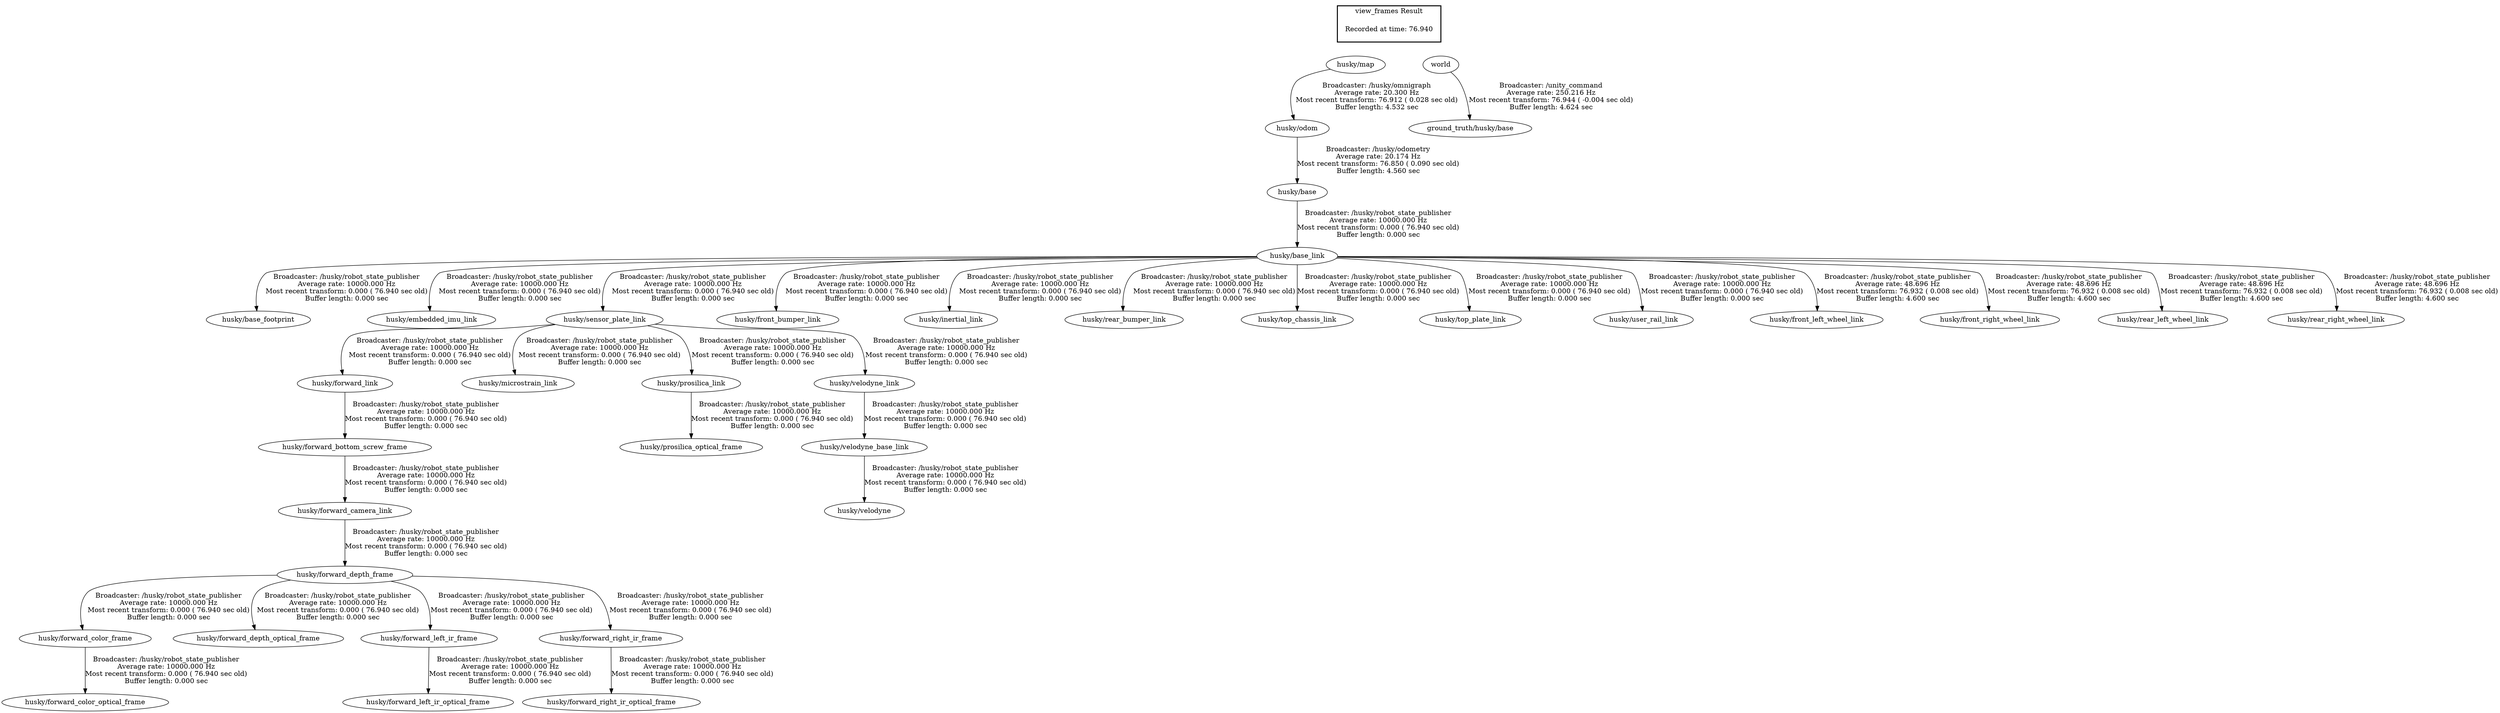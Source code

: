 digraph G {
"husky/base_link" -> "husky/base_footprint"[label="Broadcaster: /husky/robot_state_publisher\nAverage rate: 10000.000 Hz\nMost recent transform: 0.000 ( 76.940 sec old)\nBuffer length: 0.000 sec\n"];
"husky/base" -> "husky/base_link"[label="Broadcaster: /husky/robot_state_publisher\nAverage rate: 10000.000 Hz\nMost recent transform: 0.000 ( 76.940 sec old)\nBuffer length: 0.000 sec\n"];
"husky/odom" -> "husky/base"[label="Broadcaster: /husky/odometry\nAverage rate: 20.174 Hz\nMost recent transform: 76.850 ( 0.090 sec old)\nBuffer length: 4.560 sec\n"];
"husky/base_link" -> "husky/embedded_imu_link"[label="Broadcaster: /husky/robot_state_publisher\nAverage rate: 10000.000 Hz\nMost recent transform: 0.000 ( 76.940 sec old)\nBuffer length: 0.000 sec\n"];
"husky/forward_link" -> "husky/forward_bottom_screw_frame"[label="Broadcaster: /husky/robot_state_publisher\nAverage rate: 10000.000 Hz\nMost recent transform: 0.000 ( 76.940 sec old)\nBuffer length: 0.000 sec\n"];
"husky/sensor_plate_link" -> "husky/forward_link"[label="Broadcaster: /husky/robot_state_publisher\nAverage rate: 10000.000 Hz\nMost recent transform: 0.000 ( 76.940 sec old)\nBuffer length: 0.000 sec\n"];
"husky/forward_bottom_screw_frame" -> "husky/forward_camera_link"[label="Broadcaster: /husky/robot_state_publisher\nAverage rate: 10000.000 Hz\nMost recent transform: 0.000 ( 76.940 sec old)\nBuffer length: 0.000 sec\n"];
"husky/forward_depth_frame" -> "husky/forward_color_frame"[label="Broadcaster: /husky/robot_state_publisher\nAverage rate: 10000.000 Hz\nMost recent transform: 0.000 ( 76.940 sec old)\nBuffer length: 0.000 sec\n"];
"husky/forward_camera_link" -> "husky/forward_depth_frame"[label="Broadcaster: /husky/robot_state_publisher\nAverage rate: 10000.000 Hz\nMost recent transform: 0.000 ( 76.940 sec old)\nBuffer length: 0.000 sec\n"];
"husky/forward_color_frame" -> "husky/forward_color_optical_frame"[label="Broadcaster: /husky/robot_state_publisher\nAverage rate: 10000.000 Hz\nMost recent transform: 0.000 ( 76.940 sec old)\nBuffer length: 0.000 sec\n"];
"husky/forward_depth_frame" -> "husky/forward_depth_optical_frame"[label="Broadcaster: /husky/robot_state_publisher\nAverage rate: 10000.000 Hz\nMost recent transform: 0.000 ( 76.940 sec old)\nBuffer length: 0.000 sec\n"];
"husky/base_link" -> "husky/sensor_plate_link"[label="Broadcaster: /husky/robot_state_publisher\nAverage rate: 10000.000 Hz\nMost recent transform: 0.000 ( 76.940 sec old)\nBuffer length: 0.000 sec\n"];
"husky/forward_depth_frame" -> "husky/forward_left_ir_frame"[label="Broadcaster: /husky/robot_state_publisher\nAverage rate: 10000.000 Hz\nMost recent transform: 0.000 ( 76.940 sec old)\nBuffer length: 0.000 sec\n"];
"husky/forward_left_ir_frame" -> "husky/forward_left_ir_optical_frame"[label="Broadcaster: /husky/robot_state_publisher\nAverage rate: 10000.000 Hz\nMost recent transform: 0.000 ( 76.940 sec old)\nBuffer length: 0.000 sec\n"];
"husky/forward_depth_frame" -> "husky/forward_right_ir_frame"[label="Broadcaster: /husky/robot_state_publisher\nAverage rate: 10000.000 Hz\nMost recent transform: 0.000 ( 76.940 sec old)\nBuffer length: 0.000 sec\n"];
"husky/forward_right_ir_frame" -> "husky/forward_right_ir_optical_frame"[label="Broadcaster: /husky/robot_state_publisher\nAverage rate: 10000.000 Hz\nMost recent transform: 0.000 ( 76.940 sec old)\nBuffer length: 0.000 sec\n"];
"husky/base_link" -> "husky/front_bumper_link"[label="Broadcaster: /husky/robot_state_publisher\nAverage rate: 10000.000 Hz\nMost recent transform: 0.000 ( 76.940 sec old)\nBuffer length: 0.000 sec\n"];
"husky/base_link" -> "husky/inertial_link"[label="Broadcaster: /husky/robot_state_publisher\nAverage rate: 10000.000 Hz\nMost recent transform: 0.000 ( 76.940 sec old)\nBuffer length: 0.000 sec\n"];
"husky/sensor_plate_link" -> "husky/microstrain_link"[label="Broadcaster: /husky/robot_state_publisher\nAverage rate: 10000.000 Hz\nMost recent transform: 0.000 ( 76.940 sec old)\nBuffer length: 0.000 sec\n"];
"husky/sensor_plate_link" -> "husky/prosilica_link"[label="Broadcaster: /husky/robot_state_publisher\nAverage rate: 10000.000 Hz\nMost recent transform: 0.000 ( 76.940 sec old)\nBuffer length: 0.000 sec\n"];
"husky/prosilica_link" -> "husky/prosilica_optical_frame"[label="Broadcaster: /husky/robot_state_publisher\nAverage rate: 10000.000 Hz\nMost recent transform: 0.000 ( 76.940 sec old)\nBuffer length: 0.000 sec\n"];
"husky/base_link" -> "husky/rear_bumper_link"[label="Broadcaster: /husky/robot_state_publisher\nAverage rate: 10000.000 Hz\nMost recent transform: 0.000 ( 76.940 sec old)\nBuffer length: 0.000 sec\n"];
"husky/base_link" -> "husky/top_chassis_link"[label="Broadcaster: /husky/robot_state_publisher\nAverage rate: 10000.000 Hz\nMost recent transform: 0.000 ( 76.940 sec old)\nBuffer length: 0.000 sec\n"];
"husky/base_link" -> "husky/top_plate_link"[label="Broadcaster: /husky/robot_state_publisher\nAverage rate: 10000.000 Hz\nMost recent transform: 0.000 ( 76.940 sec old)\nBuffer length: 0.000 sec\n"];
"husky/base_link" -> "husky/user_rail_link"[label="Broadcaster: /husky/robot_state_publisher\nAverage rate: 10000.000 Hz\nMost recent transform: 0.000 ( 76.940 sec old)\nBuffer length: 0.000 sec\n"];
"husky/velodyne_link" -> "husky/velodyne_base_link"[label="Broadcaster: /husky/robot_state_publisher\nAverage rate: 10000.000 Hz\nMost recent transform: 0.000 ( 76.940 sec old)\nBuffer length: 0.000 sec\n"];
"husky/sensor_plate_link" -> "husky/velodyne_link"[label="Broadcaster: /husky/robot_state_publisher\nAverage rate: 10000.000 Hz\nMost recent transform: 0.000 ( 76.940 sec old)\nBuffer length: 0.000 sec\n"];
"husky/velodyne_base_link" -> "husky/velodyne"[label="Broadcaster: /husky/robot_state_publisher\nAverage rate: 10000.000 Hz\nMost recent transform: 0.000 ( 76.940 sec old)\nBuffer length: 0.000 sec\n"];
"husky/map" -> "husky/odom"[label="Broadcaster: /husky/omnigraph\nAverage rate: 20.300 Hz\nMost recent transform: 76.912 ( 0.028 sec old)\nBuffer length: 4.532 sec\n"];
"world" -> "ground_truth/husky/base"[label="Broadcaster: /unity_command\nAverage rate: 250.216 Hz\nMost recent transform: 76.944 ( -0.004 sec old)\nBuffer length: 4.624 sec\n"];
"husky/base_link" -> "husky/front_left_wheel_link"[label="Broadcaster: /husky/robot_state_publisher\nAverage rate: 48.696 Hz\nMost recent transform: 76.932 ( 0.008 sec old)\nBuffer length: 4.600 sec\n"];
"husky/base_link" -> "husky/front_right_wheel_link"[label="Broadcaster: /husky/robot_state_publisher\nAverage rate: 48.696 Hz\nMost recent transform: 76.932 ( 0.008 sec old)\nBuffer length: 4.600 sec\n"];
"husky/base_link" -> "husky/rear_left_wheel_link"[label="Broadcaster: /husky/robot_state_publisher\nAverage rate: 48.696 Hz\nMost recent transform: 76.932 ( 0.008 sec old)\nBuffer length: 4.600 sec\n"];
"husky/base_link" -> "husky/rear_right_wheel_link"[label="Broadcaster: /husky/robot_state_publisher\nAverage rate: 48.696 Hz\nMost recent transform: 76.932 ( 0.008 sec old)\nBuffer length: 4.600 sec\n"];
edge [style=invis];
 subgraph cluster_legend { style=bold; color=black; label ="view_frames Result";
"Recorded at time: 76.940"[ shape=plaintext ] ;
 }->"world";
edge [style=invis];
 subgraph cluster_legend { style=bold; color=black; label ="view_frames Result";
"Recorded at time: 76.940"[ shape=plaintext ] ;
 }->"husky/map";
}